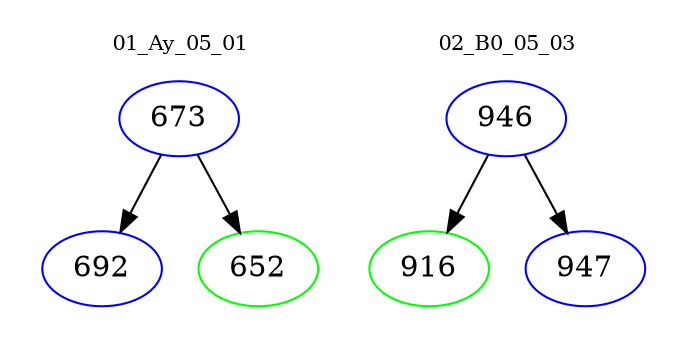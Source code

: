 digraph{
subgraph cluster_0 {
color = white
label = "01_Ay_05_01";
fontsize=10;
T0_673 [label="673", color="blue"]
T0_673 -> T0_692 [color="black"]
T0_692 [label="692", color="blue"]
T0_673 -> T0_652 [color="black"]
T0_652 [label="652", color="green"]
}
subgraph cluster_1 {
color = white
label = "02_B0_05_03";
fontsize=10;
T1_946 [label="946", color="blue"]
T1_946 -> T1_916 [color="black"]
T1_916 [label="916", color="green"]
T1_946 -> T1_947 [color="black"]
T1_947 [label="947", color="blue"]
}
}
